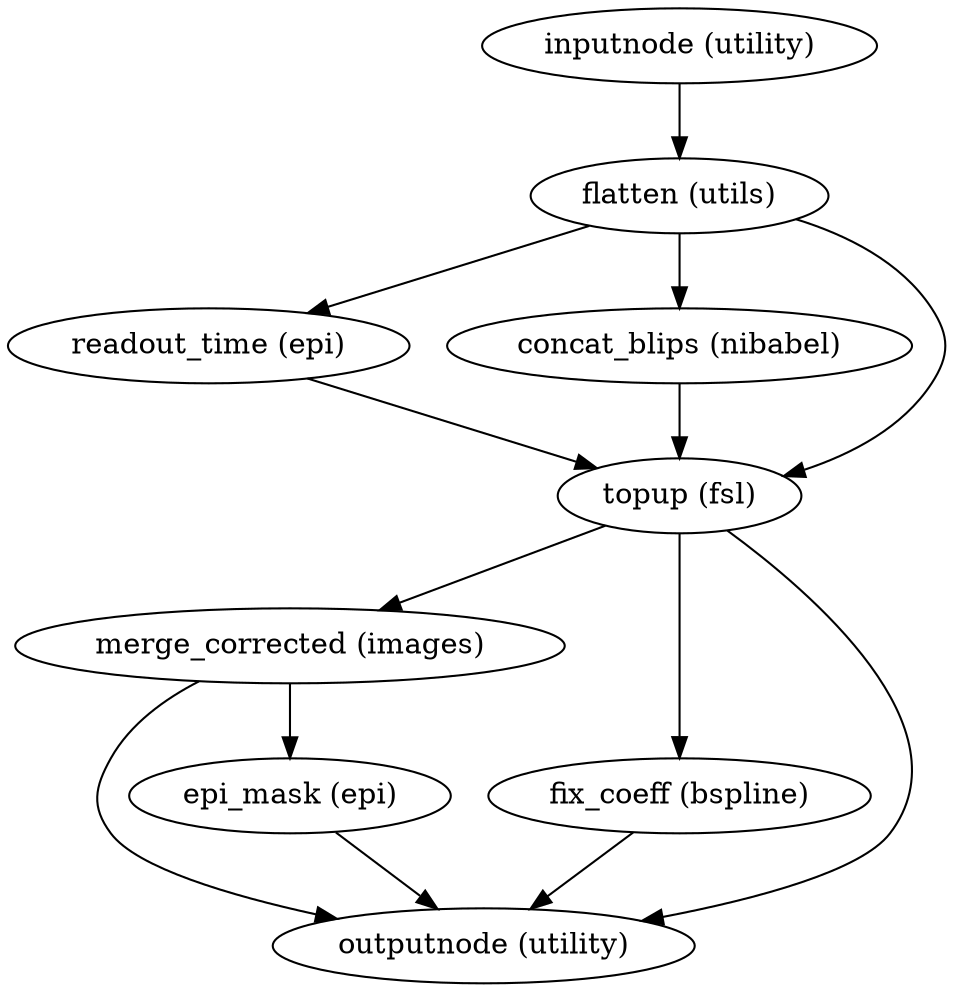 strict digraph  {
"inputnode (utility)";
"flatten (utils)";
"readout_time (epi)";
"concat_blips (nibabel)";
"topup (fsl)";
"merge_corrected (images)";
"fix_coeff (bspline)";
"outputnode (utility)";
"epi_mask (epi)";
"inputnode (utility)" -> "flatten (utils)";
"flatten (utils)" -> "readout_time (epi)";
"flatten (utils)" -> "concat_blips (nibabel)";
"flatten (utils)" -> "topup (fsl)";
"readout_time (epi)" -> "topup (fsl)";
"concat_blips (nibabel)" -> "topup (fsl)";
"topup (fsl)" -> "merge_corrected (images)";
"topup (fsl)" -> "fix_coeff (bspline)";
"topup (fsl)" -> "outputnode (utility)";
"merge_corrected (images)" -> "epi_mask (epi)";
"merge_corrected (images)" -> "outputnode (utility)";
"fix_coeff (bspline)" -> "outputnode (utility)";
"epi_mask (epi)" -> "outputnode (utility)";
}
